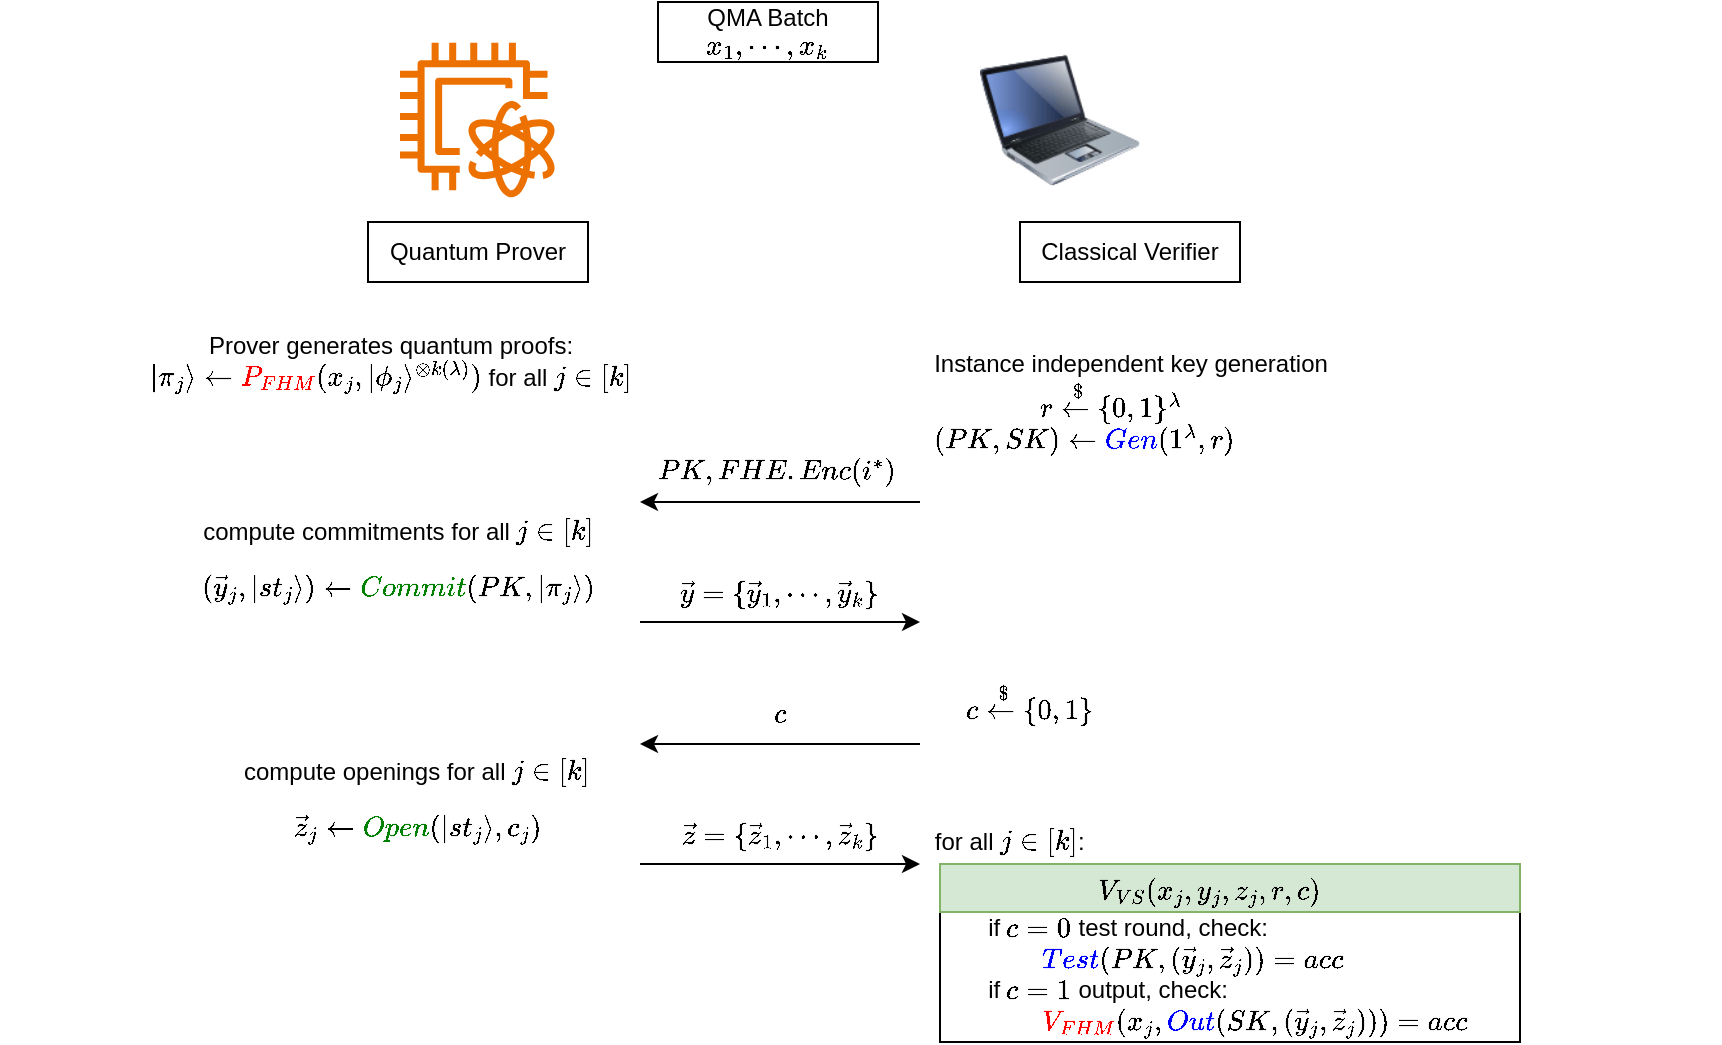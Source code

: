 <mxfile version="22.1.8" type="github">
  <diagram name="Page-1" id="K_Qt4DI9bpC8qEKgOKCN">
    <mxGraphModel dx="1828" dy="621" grid="1" gridSize="10" guides="1" tooltips="1" connect="1" arrows="1" fold="1" page="1" pageScale="1" pageWidth="850" pageHeight="1100" math="1" shadow="0">
      <root>
        <mxCell id="0" />
        <mxCell id="1" parent="0" />
        <mxCell id="llaD-ics2yoDDrk_v6Qx-1" value="" style="rounded=0;whiteSpace=wrap;html=1;" vertex="1" parent="1">
          <mxGeometry x="450" y="591" width="290" height="89" as="geometry" />
        </mxCell>
        <mxCell id="llaD-ics2yoDDrk_v6Qx-2" value="" style="shape=image;verticalLabelPosition=bottom;labelBackgroundColor=default;verticalAlign=top;aspect=fixed;imageAspect=0;image=https://i.etsystatic.com/19934258/r/il/329e2e/1883115379/il_570xN.1883115379_aqot.jpg;" vertex="1" parent="1">
          <mxGeometry x="540" y="170" width="80" height="80" as="geometry" />
        </mxCell>
        <mxCell id="llaD-ics2yoDDrk_v6Qx-3" value="Classical Verifier" style="rounded=0;whiteSpace=wrap;html=1;" vertex="1" parent="1">
          <mxGeometry x="490" y="270" width="110" height="30" as="geometry" />
        </mxCell>
        <mxCell id="llaD-ics2yoDDrk_v6Qx-4" value="" style="image;html=1;image=img/lib/clip_art/computers/Laptop_128x128.png" vertex="1" parent="1">
          <mxGeometry x="470" y="179" width="80" height="80" as="geometry" />
        </mxCell>
        <mxCell id="llaD-ics2yoDDrk_v6Qx-5" value="" style="sketch=0;outlineConnect=0;fontColor=#232F3E;gradientColor=none;fillColor=#ED7100;strokeColor=none;dashed=0;verticalLabelPosition=bottom;verticalAlign=top;align=center;html=1;fontSize=12;fontStyle=0;aspect=fixed;pointerEvents=1;shape=mxgraph.aws4.braket_qpu;" vertex="1" parent="1">
          <mxGeometry x="180" y="180" width="78" height="78" as="geometry" />
        </mxCell>
        <mxCell id="llaD-ics2yoDDrk_v6Qx-6" value="Quantum Prover" style="rounded=0;whiteSpace=wrap;html=1;" vertex="1" parent="1">
          <mxGeometry x="164" y="270" width="110" height="30" as="geometry" />
        </mxCell>
        <mxCell id="llaD-ics2yoDDrk_v6Qx-7" value="" style="endArrow=classic;html=1;rounded=0;" edge="1" parent="1">
          <mxGeometry width="50" height="50" relative="1" as="geometry">
            <mxPoint x="300" y="470" as="sourcePoint" />
            <mxPoint x="440" y="470" as="targetPoint" />
          </mxGeometry>
        </mxCell>
        <mxCell id="llaD-ics2yoDDrk_v6Qx-8" value="QMA Batch \( x_1, \cdots, x_k \)" style="rounded=0;whiteSpace=wrap;html=1;" vertex="1" parent="1">
          <mxGeometry x="309" y="160" width="110" height="30" as="geometry" />
        </mxCell>
        <mxCell id="llaD-ics2yoDDrk_v6Qx-9" value="Prover generates quantum proofs:&lt;br&gt;\( |\pi_j\rangle \leftarrow&amp;nbsp;\textcolor{red}{&lt;br&gt;P_{FHM}}(x_j, |\phi_j\rangle^{\otimes k(\lambda)}) \) for all \( j \in [k]\)" style="text;html=1;align=center;verticalAlign=middle;resizable=0;points=[];autosize=1;strokeColor=none;fillColor=none;" vertex="1" parent="1">
          <mxGeometry x="-20" y="310" width="390" height="60" as="geometry" />
        </mxCell>
        <mxCell id="llaD-ics2yoDDrk_v6Qx-10" value="&lt;div style=&quot;border-color: var(--border-color); text-align: right;&quot;&gt;compute commitments for all \( j \in [k]\)&lt;/div&gt;&lt;div style=&quot;border-color: var(--border-color); text-align: right;&quot;&gt;$$(\vec{y}_j, |st_j\rangle) \leftarrow \textcolor{green}{Commit}(PK, |\pi_j\rangle)$$&lt;/div&gt;" style="text;html=1;strokeColor=none;fillColor=none;align=center;verticalAlign=middle;whiteSpace=wrap;rounded=0;" vertex="1" parent="1">
          <mxGeometry x="78.5" y="430" width="200" height="30" as="geometry" />
        </mxCell>
        <mxCell id="llaD-ics2yoDDrk_v6Qx-11" value="\( \vec{y} = \{ \vec{y}_1, \cdots,&amp;nbsp;\vec{y}_k&lt;br&gt;\}\)" style="text;html=1;strokeColor=none;fillColor=none;align=center;verticalAlign=middle;whiteSpace=wrap;rounded=0;" vertex="1" parent="1">
          <mxGeometry x="340" y="440" width="60" height="30" as="geometry" />
        </mxCell>
        <mxCell id="llaD-ics2yoDDrk_v6Qx-12" value="\(c \xleftarrow{$} \{0,1\}\)" style="text;html=1;align=center;verticalAlign=middle;resizable=0;points=[];autosize=1;strokeColor=none;fillColor=none;" vertex="1" parent="1">
          <mxGeometry x="419" y="496" width="150" height="30" as="geometry" />
        </mxCell>
        <mxCell id="llaD-ics2yoDDrk_v6Qx-13" value="" style="endArrow=classic;html=1;rounded=0;" edge="1" parent="1">
          <mxGeometry width="50" height="50" relative="1" as="geometry">
            <mxPoint x="440" y="531" as="sourcePoint" />
            <mxPoint x="300" y="531" as="targetPoint" />
          </mxGeometry>
        </mxCell>
        <mxCell id="llaD-ics2yoDDrk_v6Qx-14" value="\( c \)" style="text;html=1;align=center;verticalAlign=middle;resizable=0;points=[];autosize=1;strokeColor=none;fillColor=none;" vertex="1" parent="1">
          <mxGeometry x="345" y="501" width="50" height="30" as="geometry" />
        </mxCell>
        <mxCell id="llaD-ics2yoDDrk_v6Qx-15" value="&lt;div style=&quot;border-color: var(--border-color); caret-color: rgb(0, 0, 0); color: rgb(0, 0, 0); font-family: Helvetica; font-size: 12px; font-style: normal; font-variant-caps: normal; font-weight: 400; letter-spacing: normal; text-align: right; text-indent: 0px; text-transform: none; word-spacing: 0px; -webkit-text-stroke-width: 0px; text-decoration: none;&quot;&gt;compute openings for all \( j \in [k]\)&lt;/div&gt;&lt;div style=&quot;border-color: var(--border-color); caret-color: rgb(0, 0, 0); color: rgb(0, 0, 0); font-family: Helvetica; font-size: 12px; font-style: normal; font-variant-caps: normal; font-weight: 400; letter-spacing: normal; text-align: right; text-indent: 0px; text-transform: none; word-spacing: 0px; -webkit-text-stroke-width: 0px; text-decoration: none;&quot;&gt;$$\vec{z}_j \leftarrow \textcolor{green}{Open}(|st_j\rangle, c_j)$$&lt;br&gt;&lt;/div&gt;" style="text;whiteSpace=wrap;html=1;" vertex="1" parent="1">
          <mxGeometry x="99.5" y="531" width="179" height="50" as="geometry" />
        </mxCell>
        <mxCell id="llaD-ics2yoDDrk_v6Qx-16" value="" style="endArrow=classic;html=1;rounded=0;" edge="1" parent="1">
          <mxGeometry width="50" height="50" relative="1" as="geometry">
            <mxPoint x="300" y="591" as="sourcePoint" />
            <mxPoint x="440" y="591" as="targetPoint" />
          </mxGeometry>
        </mxCell>
        <mxCell id="llaD-ics2yoDDrk_v6Qx-17" value="\( \vec{z} = \{ \vec{z}_1, \cdots,&amp;nbsp;\vec{z}_k&lt;br style=&quot;border-color: var(--border-color);&quot;&gt;\}\)" style="text;html=1;strokeColor=none;fillColor=none;align=center;verticalAlign=middle;whiteSpace=wrap;rounded=0;" vertex="1" parent="1">
          <mxGeometry x="340" y="561" width="60" height="30" as="geometry" />
        </mxCell>
        <mxCell id="llaD-ics2yoDDrk_v6Qx-18" value="&lt;div style=&quot;border-color: var(--border-color); text-align: left;&quot;&gt;for all \( j \in [k]\):&lt;/div&gt;&lt;div style=&quot;border-color: var(--border-color); text-align: left;&quot;&gt;&lt;br&gt;&lt;/div&gt;&lt;div style=&quot;border-color: var(--border-color); text-align: left;&quot;&gt;&lt;br&gt;&lt;/div&gt;&lt;div style=&quot;border-color: var(--border-color); text-align: left;&quot;&gt;&lt;span style=&quot;white-space: pre;&quot;&gt;&#x9;&lt;/span&gt;if \(c=0\) test round, check:&lt;/div&gt;&lt;div style=&quot;border-color: var(--border-color); text-align: left;&quot;&gt;&lt;span style=&quot;white-space: pre;&quot;&gt;&#x9;&lt;span style=&quot;white-space: pre;&quot;&gt;&#x9;&lt;/span&gt;&lt;/span&gt;\(\textcolor{blue}{Test}(PK, (\vec{y}_j, \vec{z}_j))=acc\)&lt;/div&gt;&lt;div style=&quot;border-color: var(--border-color); text-align: left;&quot;&gt;&lt;span style=&quot;white-space: pre;&quot;&gt;&#x9;&lt;/span&gt;if \(c=1\) output, check:&lt;/div&gt;&lt;div style=&quot;border-color: var(--border-color); text-align: left;&quot;&gt;&lt;span style=&quot;white-space: pre;&quot;&gt;&#x9;&lt;span style=&quot;white-space: pre;&quot;&gt;&#x9;&lt;/span&gt;&lt;/span&gt;\(\textcolor{red}{V_{FHM}}(x_j,\textcolor{blue}{Out}(SK, (\vec{y}_j, \vec{z}_j)))=acc\)&lt;/div&gt;" style="text;html=1;align=center;verticalAlign=middle;resizable=0;points=[];autosize=1;strokeColor=none;fillColor=none;" vertex="1" parent="1">
          <mxGeometry x="320" y="570" width="520" height="110" as="geometry" />
        </mxCell>
        <mxCell id="llaD-ics2yoDDrk_v6Qx-19" value="" style="endArrow=classic;html=1;rounded=0;" edge="1" parent="1">
          <mxGeometry width="50" height="50" relative="1" as="geometry">
            <mxPoint x="440" y="410" as="sourcePoint" />
            <mxPoint x="300" y="410" as="targetPoint" />
          </mxGeometry>
        </mxCell>
        <mxCell id="llaD-ics2yoDDrk_v6Qx-20" value="\( PK, FHE.Enc(i^*) \)&amp;nbsp;" style="text;html=1;align=center;verticalAlign=middle;resizable=0;points=[];autosize=1;strokeColor=none;fillColor=none;" vertex="1" parent="1">
          <mxGeometry x="300" y="380" width="140" height="30" as="geometry" />
        </mxCell>
        <mxCell id="llaD-ics2yoDDrk_v6Qx-21" value="&lt;div style=&quot;border-color: var(--border-color); text-align: left;&quot;&gt;Instance independent key generation&lt;/div&gt;&lt;div style=&quot;border-color: var(--border-color); text-align: left;&quot;&gt;&lt;span style=&quot;white-space: pre;&quot;&gt;&#x9;&lt;span style=&quot;white-space: pre;&quot;&gt;&#x9;&lt;/span&gt;&lt;/span&gt;\(r \xleftarrow{$} \{0,1\}^\lambda \)&lt;/div&gt;&lt;div style=&quot;border-color: var(--border-color); text-align: left;&quot;&gt;\((PK,SK)\leftarrow \textcolor{blue}{Gen}(1^\lambda, r)\)&lt;/div&gt;" style="text;html=1;align=center;verticalAlign=middle;resizable=0;points=[];autosize=1;strokeColor=none;fillColor=none;" vertex="1" parent="1">
          <mxGeometry x="385" y="330" width="320" height="60" as="geometry" />
        </mxCell>
        <mxCell id="llaD-ics2yoDDrk_v6Qx-22" value="" style="rounded=0;whiteSpace=wrap;html=1;fillColor=#d5e8d4;strokeColor=#82b366;imageHeight=18;imageAspect=1;" vertex="1" parent="1">
          <mxGeometry x="450" y="591" width="290" height="24" as="geometry" />
        </mxCell>
        <mxCell id="llaD-ics2yoDDrk_v6Qx-23" value="" style="shape=image;html=1;verticalAlign=top;verticalLabelPosition=bottom;labelBackgroundColor=#ffffff;imageAspect=0;aspect=fixed;image=https://cdn1.iconfinder.com/data/icons/unicons-line-vol-3/24/exclamation-triangle-128.png;imageBackground=none;" vertex="1" parent="1">
          <mxGeometry x="597" y="211" width="48" height="48" as="geometry" />
        </mxCell>
        <mxCell id="llaD-ics2yoDDrk_v6Qx-24" value="\( V_{VS}(x_j, y_j, z_j, r, c)\)" style="text;html=1;strokeColor=none;fillColor=none;align=center;verticalAlign=middle;whiteSpace=wrap;rounded=0;" vertex="1" parent="1">
          <mxGeometry x="520" y="590" width="130" height="30" as="geometry" />
        </mxCell>
      </root>
    </mxGraphModel>
  </diagram>
</mxfile>
